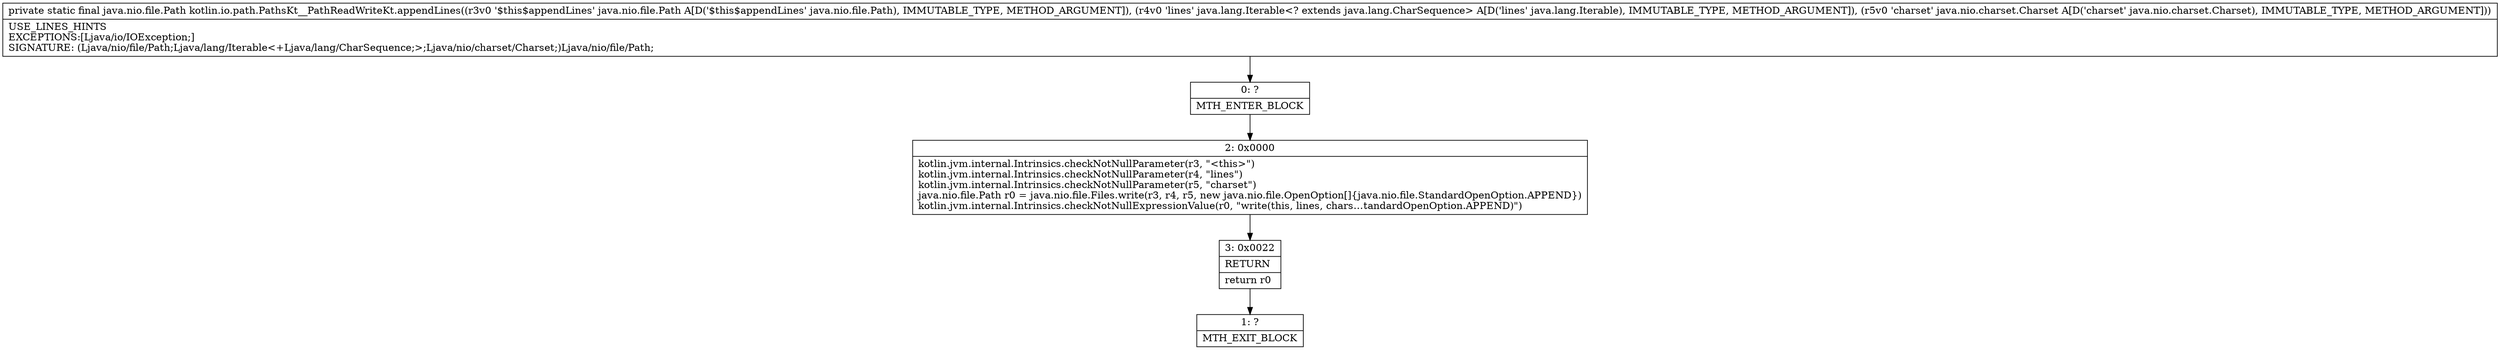 digraph "CFG forkotlin.io.path.PathsKt__PathReadWriteKt.appendLines(Ljava\/nio\/file\/Path;Ljava\/lang\/Iterable;Ljava\/nio\/charset\/Charset;)Ljava\/nio\/file\/Path;" {
Node_0 [shape=record,label="{0\:\ ?|MTH_ENTER_BLOCK\l}"];
Node_2 [shape=record,label="{2\:\ 0x0000|kotlin.jvm.internal.Intrinsics.checkNotNullParameter(r3, \"\<this\>\")\lkotlin.jvm.internal.Intrinsics.checkNotNullParameter(r4, \"lines\")\lkotlin.jvm.internal.Intrinsics.checkNotNullParameter(r5, \"charset\")\ljava.nio.file.Path r0 = java.nio.file.Files.write(r3, r4, r5, new java.nio.file.OpenOption[]\{java.nio.file.StandardOpenOption.APPEND\})\lkotlin.jvm.internal.Intrinsics.checkNotNullExpressionValue(r0, \"write(this, lines, chars…tandardOpenOption.APPEND)\")\l}"];
Node_3 [shape=record,label="{3\:\ 0x0022|RETURN\l|return r0\l}"];
Node_1 [shape=record,label="{1\:\ ?|MTH_EXIT_BLOCK\l}"];
MethodNode[shape=record,label="{private static final java.nio.file.Path kotlin.io.path.PathsKt__PathReadWriteKt.appendLines((r3v0 '$this$appendLines' java.nio.file.Path A[D('$this$appendLines' java.nio.file.Path), IMMUTABLE_TYPE, METHOD_ARGUMENT]), (r4v0 'lines' java.lang.Iterable\<? extends java.lang.CharSequence\> A[D('lines' java.lang.Iterable), IMMUTABLE_TYPE, METHOD_ARGUMENT]), (r5v0 'charset' java.nio.charset.Charset A[D('charset' java.nio.charset.Charset), IMMUTABLE_TYPE, METHOD_ARGUMENT]))  | USE_LINES_HINTS\lEXCEPTIONS:[Ljava\/io\/IOException;]\lSIGNATURE: (Ljava\/nio\/file\/Path;Ljava\/lang\/Iterable\<+Ljava\/lang\/CharSequence;\>;Ljava\/nio\/charset\/Charset;)Ljava\/nio\/file\/Path;\l}"];
MethodNode -> Node_0;Node_0 -> Node_2;
Node_2 -> Node_3;
Node_3 -> Node_1;
}

